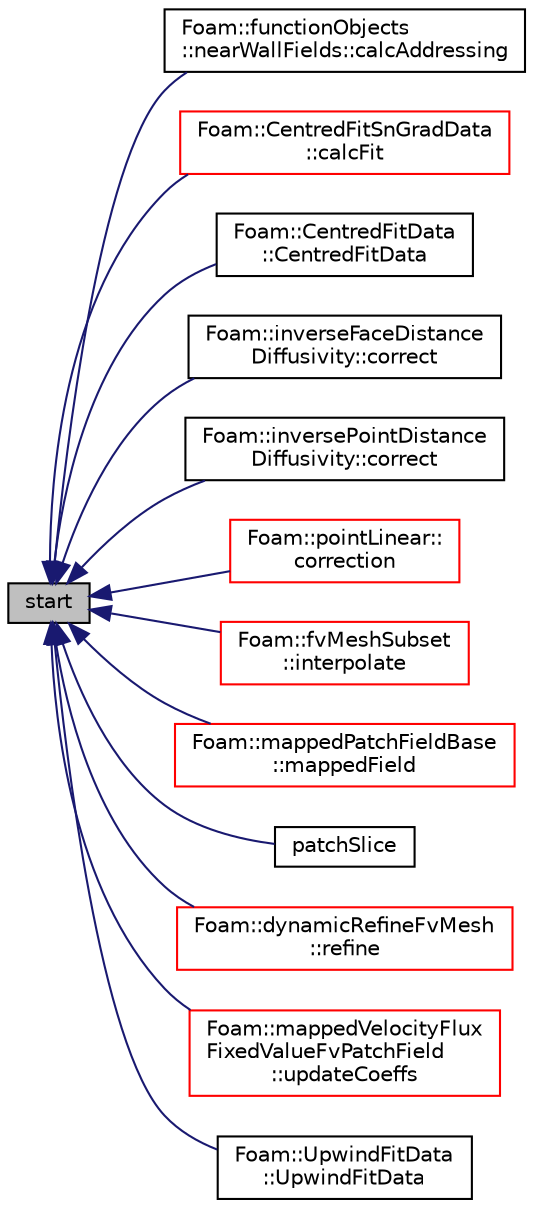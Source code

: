digraph "start"
{
  bgcolor="transparent";
  edge [fontname="Helvetica",fontsize="10",labelfontname="Helvetica",labelfontsize="10"];
  node [fontname="Helvetica",fontsize="10",shape=record];
  rankdir="LR";
  Node363 [label="start",height=0.2,width=0.4,color="black", fillcolor="grey75", style="filled", fontcolor="black"];
  Node363 -> Node364 [dir="back",color="midnightblue",fontsize="10",style="solid",fontname="Helvetica"];
  Node364 [label="Foam::functionObjects\l::nearWallFields::calcAddressing",height=0.2,width=0.4,color="black",URL="$a24233.html#a7097a017d4eac4116d58a3cdbf507891",tooltip="Calculate addressing from cells back to patch faces. "];
  Node363 -> Node365 [dir="back",color="midnightblue",fontsize="10",style="solid",fontname="Helvetica"];
  Node365 [label="Foam::CentredFitSnGradData\l::calcFit",height=0.2,width=0.4,color="red",URL="$a23405.html#a84a3ebdcaaaad35b99dce0ecc7413d2d",tooltip="Calculate the fit for all the faces. "];
  Node363 -> Node370 [dir="back",color="midnightblue",fontsize="10",style="solid",fontname="Helvetica"];
  Node370 [label="Foam::CentredFitData\l::CentredFitData",height=0.2,width=0.4,color="black",URL="$a23973.html#a1b17e352fd95535726ddfb6e8bf0fdd5",tooltip="Construct from components. "];
  Node363 -> Node371 [dir="back",color="midnightblue",fontsize="10",style="solid",fontname="Helvetica"];
  Node371 [label="Foam::inverseFaceDistance\lDiffusivity::correct",height=0.2,width=0.4,color="black",URL="$a24485.html#a3ae44b28050c3aa494c1d8e18cf618c1",tooltip="Correct the motion diffusivity. "];
  Node363 -> Node372 [dir="back",color="midnightblue",fontsize="10",style="solid",fontname="Helvetica"];
  Node372 [label="Foam::inversePointDistance\lDiffusivity::correct",height=0.2,width=0.4,color="black",URL="$a24489.html#a3ae44b28050c3aa494c1d8e18cf618c1",tooltip="Correct the motion diffusivity. "];
  Node363 -> Node373 [dir="back",color="midnightblue",fontsize="10",style="solid",fontname="Helvetica"];
  Node373 [label="Foam::pointLinear::\lcorrection",height=0.2,width=0.4,color="red",URL="$a24057.html#a683d4cb418f39972bd3c928468a84681",tooltip="Return the explicit correction to the face-interpolate. "];
  Node363 -> Node375 [dir="back",color="midnightblue",fontsize="10",style="solid",fontname="Helvetica"];
  Node375 [label="Foam::fvMeshSubset\l::interpolate",height=0.2,width=0.4,color="red",URL="$a22201.html#ab2b56c3ad77bae1b74dcfcb148e29073",tooltip="Map volume field. "];
  Node363 -> Node399 [dir="back",color="midnightblue",fontsize="10",style="solid",fontname="Helvetica"];
  Node399 [label="Foam::mappedPatchFieldBase\l::mappedField",height=0.2,width=0.4,color="red",URL="$a22965.html#a64601fddebd792642d8cefb7b7cd93f9",tooltip="Map sampleField onto *this patch. "];
  Node363 -> Node401 [dir="back",color="midnightblue",fontsize="10",style="solid",fontname="Helvetica"];
  Node401 [label="patchSlice",height=0.2,width=0.4,color="black",URL="$a23693.html#abafaae120d11327175dacc1109283746",tooltip="Slice list to patch. "];
  Node363 -> Node402 [dir="back",color="midnightblue",fontsize="10",style="solid",fontname="Helvetica"];
  Node402 [label="Foam::dynamicRefineFvMesh\l::refine",height=0.2,width=0.4,color="red",URL="$a22109.html#a4cc059364e8fc86931758f25f0503d7e",tooltip="Refine cells. Update mesh and fields. "];
  Node363 -> Node407 [dir="back",color="midnightblue",fontsize="10",style="solid",fontname="Helvetica"];
  Node407 [label="Foam::mappedVelocityFlux\lFixedValueFvPatchField\l::updateCoeffs",height=0.2,width=0.4,color="red",URL="$a22985.html#a7e24eafac629d3733181cd942d4c902f",tooltip="Update the coefficients associated with the patch field. "];
  Node363 -> Node409 [dir="back",color="midnightblue",fontsize="10",style="solid",fontname="Helvetica"];
  Node409 [label="Foam::UpwindFitData\l::UpwindFitData",height=0.2,width=0.4,color="black",URL="$a24093.html#aec92bbdbd47e55d9bb09831be4b86a7c",tooltip="Construct from components. "];
}
